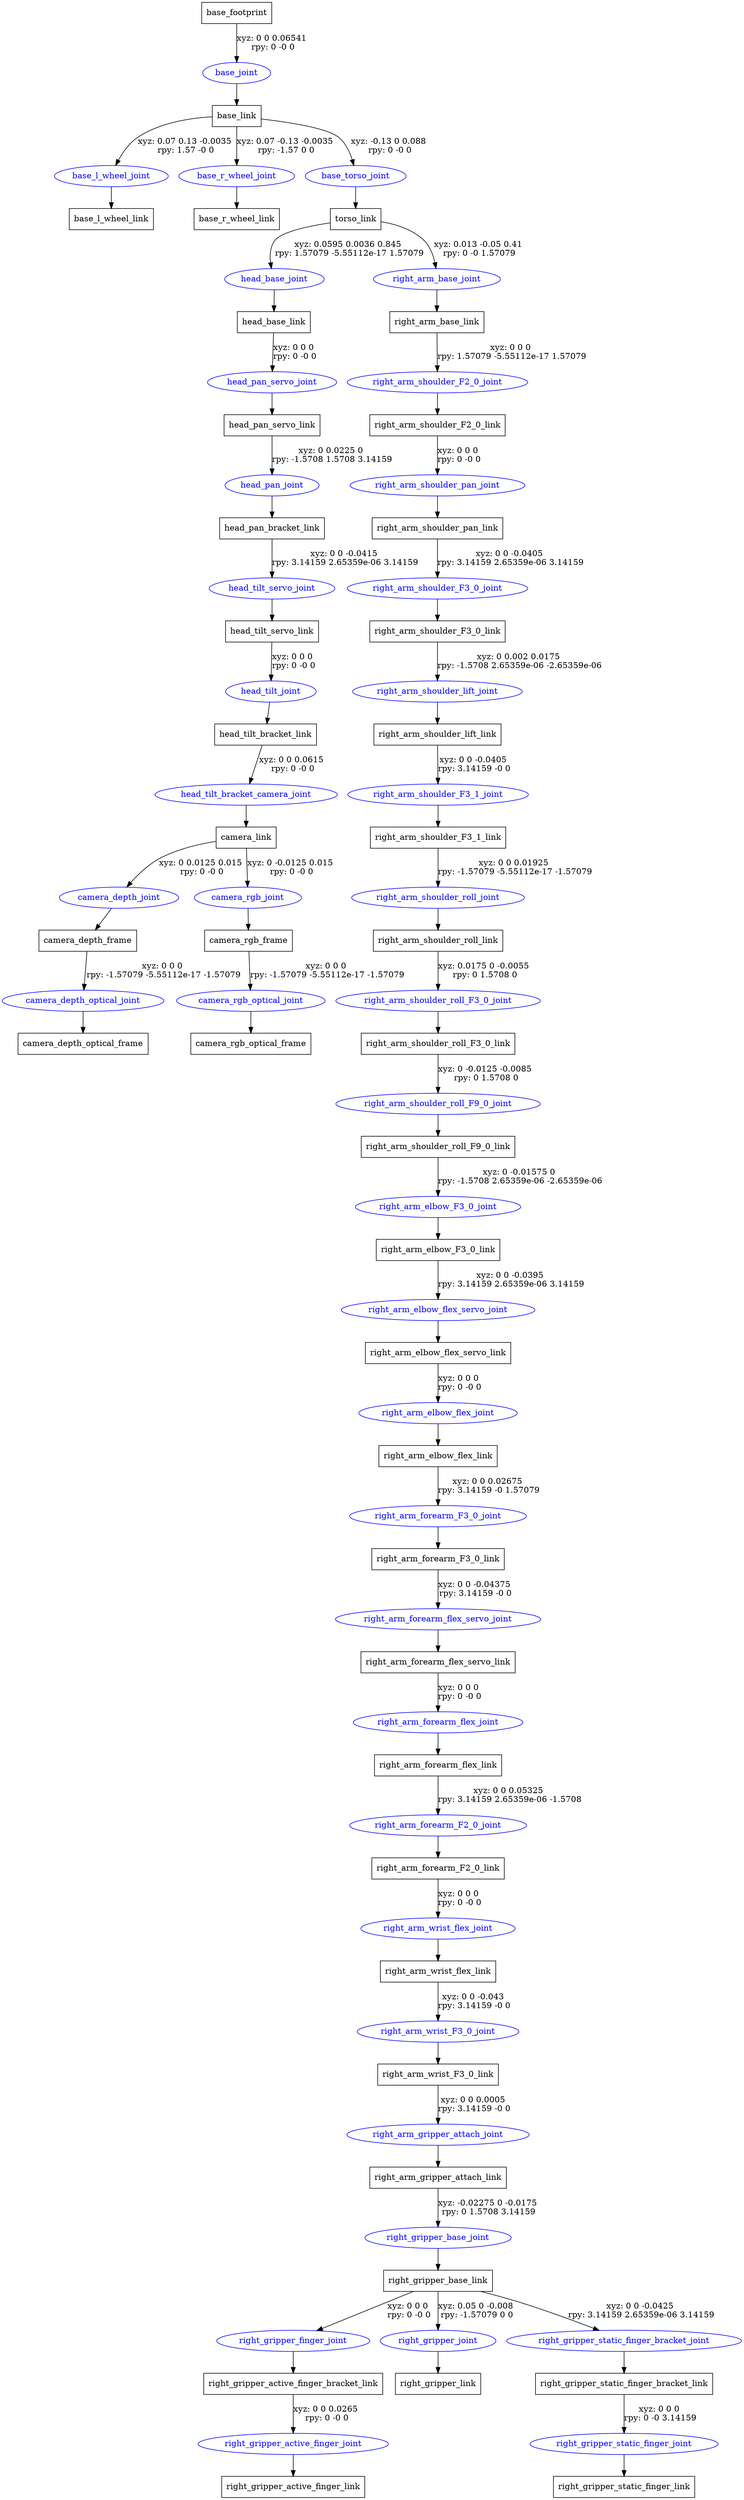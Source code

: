 digraph G {
node [shape=box];
"base_footprint" [label="base_footprint"];
"base_link" [label="base_link"];
"base_l_wheel_link" [label="base_l_wheel_link"];
"base_r_wheel_link" [label="base_r_wheel_link"];
"torso_link" [label="torso_link"];
"head_base_link" [label="head_base_link"];
"head_pan_servo_link" [label="head_pan_servo_link"];
"head_pan_bracket_link" [label="head_pan_bracket_link"];
"head_tilt_servo_link" [label="head_tilt_servo_link"];
"head_tilt_bracket_link" [label="head_tilt_bracket_link"];
"camera_link" [label="camera_link"];
"camera_depth_frame" [label="camera_depth_frame"];
"camera_depth_optical_frame" [label="camera_depth_optical_frame"];
"camera_rgb_frame" [label="camera_rgb_frame"];
"camera_rgb_optical_frame" [label="camera_rgb_optical_frame"];
"right_arm_base_link" [label="right_arm_base_link"];
"right_arm_shoulder_F2_0_link" [label="right_arm_shoulder_F2_0_link"];
"right_arm_shoulder_pan_link" [label="right_arm_shoulder_pan_link"];
"right_arm_shoulder_F3_0_link" [label="right_arm_shoulder_F3_0_link"];
"right_arm_shoulder_lift_link" [label="right_arm_shoulder_lift_link"];
"right_arm_shoulder_F3_1_link" [label="right_arm_shoulder_F3_1_link"];
"right_arm_shoulder_roll_link" [label="right_arm_shoulder_roll_link"];
"right_arm_shoulder_roll_F3_0_link" [label="right_arm_shoulder_roll_F3_0_link"];
"right_arm_shoulder_roll_F9_0_link" [label="right_arm_shoulder_roll_F9_0_link"];
"right_arm_elbow_F3_0_link" [label="right_arm_elbow_F3_0_link"];
"right_arm_elbow_flex_servo_link" [label="right_arm_elbow_flex_servo_link"];
"right_arm_elbow_flex_link" [label="right_arm_elbow_flex_link"];
"right_arm_forearm_F3_0_link" [label="right_arm_forearm_F3_0_link"];
"right_arm_forearm_flex_servo_link" [label="right_arm_forearm_flex_servo_link"];
"right_arm_forearm_flex_link" [label="right_arm_forearm_flex_link"];
"right_arm_forearm_F2_0_link" [label="right_arm_forearm_F2_0_link"];
"right_arm_wrist_flex_link" [label="right_arm_wrist_flex_link"];
"right_arm_wrist_F3_0_link" [label="right_arm_wrist_F3_0_link"];
"right_arm_gripper_attach_link" [label="right_arm_gripper_attach_link"];
"right_gripper_base_link" [label="right_gripper_base_link"];
"right_gripper_active_finger_bracket_link" [label="right_gripper_active_finger_bracket_link"];
"right_gripper_active_finger_link" [label="right_gripper_active_finger_link"];
"right_gripper_link" [label="right_gripper_link"];
"right_gripper_static_finger_bracket_link" [label="right_gripper_static_finger_bracket_link"];
"right_gripper_static_finger_link" [label="right_gripper_static_finger_link"];
node [shape=ellipse, color=blue, fontcolor=blue];
"base_footprint" -> "base_joint" [label="xyz: 0 0 0.06541 \nrpy: 0 -0 0"]
"base_joint" -> "base_link"
"base_link" -> "base_l_wheel_joint" [label="xyz: 0.07 0.13 -0.0035 \nrpy: 1.57 -0 0"]
"base_l_wheel_joint" -> "base_l_wheel_link"
"base_link" -> "base_r_wheel_joint" [label="xyz: 0.07 -0.13 -0.0035 \nrpy: -1.57 0 0"]
"base_r_wheel_joint" -> "base_r_wheel_link"
"base_link" -> "base_torso_joint" [label="xyz: -0.13 0 0.088 \nrpy: 0 -0 0"]
"base_torso_joint" -> "torso_link"
"torso_link" -> "head_base_joint" [label="xyz: 0.0595 0.0036 0.845 \nrpy: 1.57079 -5.55112e-17 1.57079"]
"head_base_joint" -> "head_base_link"
"head_base_link" -> "head_pan_servo_joint" [label="xyz: 0 0 0 \nrpy: 0 -0 0"]
"head_pan_servo_joint" -> "head_pan_servo_link"
"head_pan_servo_link" -> "head_pan_joint" [label="xyz: 0 0.0225 0 \nrpy: -1.5708 1.5708 3.14159"]
"head_pan_joint" -> "head_pan_bracket_link"
"head_pan_bracket_link" -> "head_tilt_servo_joint" [label="xyz: 0 0 -0.0415 \nrpy: 3.14159 2.65359e-06 3.14159"]
"head_tilt_servo_joint" -> "head_tilt_servo_link"
"head_tilt_servo_link" -> "head_tilt_joint" [label="xyz: 0 0 0 \nrpy: 0 -0 0"]
"head_tilt_joint" -> "head_tilt_bracket_link"
"head_tilt_bracket_link" -> "head_tilt_bracket_camera_joint" [label="xyz: 0 0 0.0615 \nrpy: 0 -0 0"]
"head_tilt_bracket_camera_joint" -> "camera_link"
"camera_link" -> "camera_depth_joint" [label="xyz: 0 0.0125 0.015 \nrpy: 0 -0 0"]
"camera_depth_joint" -> "camera_depth_frame"
"camera_depth_frame" -> "camera_depth_optical_joint" [label="xyz: 0 0 0 \nrpy: -1.57079 -5.55112e-17 -1.57079"]
"camera_depth_optical_joint" -> "camera_depth_optical_frame"
"camera_link" -> "camera_rgb_joint" [label="xyz: 0 -0.0125 0.015 \nrpy: 0 -0 0"]
"camera_rgb_joint" -> "camera_rgb_frame"
"camera_rgb_frame" -> "camera_rgb_optical_joint" [label="xyz: 0 0 0 \nrpy: -1.57079 -5.55112e-17 -1.57079"]
"camera_rgb_optical_joint" -> "camera_rgb_optical_frame"
"torso_link" -> "right_arm_base_joint" [label="xyz: 0.013 -0.05 0.41 \nrpy: 0 -0 1.57079"]
"right_arm_base_joint" -> "right_arm_base_link"
"right_arm_base_link" -> "right_arm_shoulder_F2_0_joint" [label="xyz: 0 0 0 \nrpy: 1.57079 -5.55112e-17 1.57079"]
"right_arm_shoulder_F2_0_joint" -> "right_arm_shoulder_F2_0_link"
"right_arm_shoulder_F2_0_link" -> "right_arm_shoulder_pan_joint" [label="xyz: 0 0 0 \nrpy: 0 -0 0"]
"right_arm_shoulder_pan_joint" -> "right_arm_shoulder_pan_link"
"right_arm_shoulder_pan_link" -> "right_arm_shoulder_F3_0_joint" [label="xyz: 0 0 -0.0405 \nrpy: 3.14159 2.65359e-06 3.14159"]
"right_arm_shoulder_F3_0_joint" -> "right_arm_shoulder_F3_0_link"
"right_arm_shoulder_F3_0_link" -> "right_arm_shoulder_lift_joint" [label="xyz: 0 0.002 0.0175 \nrpy: -1.5708 2.65359e-06 -2.65359e-06"]
"right_arm_shoulder_lift_joint" -> "right_arm_shoulder_lift_link"
"right_arm_shoulder_lift_link" -> "right_arm_shoulder_F3_1_joint" [label="xyz: 0 0 -0.0405 \nrpy: 3.14159 -0 0"]
"right_arm_shoulder_F3_1_joint" -> "right_arm_shoulder_F3_1_link"
"right_arm_shoulder_F3_1_link" -> "right_arm_shoulder_roll_joint" [label="xyz: 0 0 0.01925 \nrpy: -1.57079 -5.55112e-17 -1.57079"]
"right_arm_shoulder_roll_joint" -> "right_arm_shoulder_roll_link"
"right_arm_shoulder_roll_link" -> "right_arm_shoulder_roll_F3_0_joint" [label="xyz: 0.0175 0 -0.0055 \nrpy: 0 1.5708 0"]
"right_arm_shoulder_roll_F3_0_joint" -> "right_arm_shoulder_roll_F3_0_link"
"right_arm_shoulder_roll_F3_0_link" -> "right_arm_shoulder_roll_F9_0_joint" [label="xyz: 0 -0.0125 -0.0085 \nrpy: 0 1.5708 0"]
"right_arm_shoulder_roll_F9_0_joint" -> "right_arm_shoulder_roll_F9_0_link"
"right_arm_shoulder_roll_F9_0_link" -> "right_arm_elbow_F3_0_joint" [label="xyz: 0 -0.01575 0 \nrpy: -1.5708 2.65359e-06 -2.65359e-06"]
"right_arm_elbow_F3_0_joint" -> "right_arm_elbow_F3_0_link"
"right_arm_elbow_F3_0_link" -> "right_arm_elbow_flex_servo_joint" [label="xyz: 0 0 -0.0395 \nrpy: 3.14159 2.65359e-06 3.14159"]
"right_arm_elbow_flex_servo_joint" -> "right_arm_elbow_flex_servo_link"
"right_arm_elbow_flex_servo_link" -> "right_arm_elbow_flex_joint" [label="xyz: 0 0 0 \nrpy: 0 -0 0"]
"right_arm_elbow_flex_joint" -> "right_arm_elbow_flex_link"
"right_arm_elbow_flex_link" -> "right_arm_forearm_F3_0_joint" [label="xyz: 0 0 0.02675 \nrpy: 3.14159 -0 1.57079"]
"right_arm_forearm_F3_0_joint" -> "right_arm_forearm_F3_0_link"
"right_arm_forearm_F3_0_link" -> "right_arm_forearm_flex_servo_joint" [label="xyz: 0 0 -0.04375 \nrpy: 3.14159 -0 0"]
"right_arm_forearm_flex_servo_joint" -> "right_arm_forearm_flex_servo_link"
"right_arm_forearm_flex_servo_link" -> "right_arm_forearm_flex_joint" [label="xyz: 0 0 0 \nrpy: 0 -0 0"]
"right_arm_forearm_flex_joint" -> "right_arm_forearm_flex_link"
"right_arm_forearm_flex_link" -> "right_arm_forearm_F2_0_joint" [label="xyz: 0 0 0.05325 \nrpy: 3.14159 2.65359e-06 -1.5708"]
"right_arm_forearm_F2_0_joint" -> "right_arm_forearm_F2_0_link"
"right_arm_forearm_F2_0_link" -> "right_arm_wrist_flex_joint" [label="xyz: 0 0 0 \nrpy: 0 -0 0"]
"right_arm_wrist_flex_joint" -> "right_arm_wrist_flex_link"
"right_arm_wrist_flex_link" -> "right_arm_wrist_F3_0_joint" [label="xyz: 0 0 -0.043 \nrpy: 3.14159 -0 0"]
"right_arm_wrist_F3_0_joint" -> "right_arm_wrist_F3_0_link"
"right_arm_wrist_F3_0_link" -> "right_arm_gripper_attach_joint" [label="xyz: 0 0 0.0005 \nrpy: 3.14159 -0 0"]
"right_arm_gripper_attach_joint" -> "right_arm_gripper_attach_link"
"right_arm_gripper_attach_link" -> "right_gripper_base_joint" [label="xyz: -0.02275 0 -0.0175 \nrpy: 0 1.5708 3.14159"]
"right_gripper_base_joint" -> "right_gripper_base_link"
"right_gripper_base_link" -> "right_gripper_finger_joint" [label="xyz: 0 0 0 \nrpy: 0 -0 0"]
"right_gripper_finger_joint" -> "right_gripper_active_finger_bracket_link"
"right_gripper_active_finger_bracket_link" -> "right_gripper_active_finger_joint" [label="xyz: 0 0 0.0265 \nrpy: 0 -0 0"]
"right_gripper_active_finger_joint" -> "right_gripper_active_finger_link"
"right_gripper_base_link" -> "right_gripper_joint" [label="xyz: 0.05 0 -0.008 \nrpy: -1.57079 0 0"]
"right_gripper_joint" -> "right_gripper_link"
"right_gripper_base_link" -> "right_gripper_static_finger_bracket_joint" [label="xyz: 0 0 -0.0425 \nrpy: 3.14159 2.65359e-06 3.14159"]
"right_gripper_static_finger_bracket_joint" -> "right_gripper_static_finger_bracket_link"
"right_gripper_static_finger_bracket_link" -> "right_gripper_static_finger_joint" [label="xyz: 0 0 0 \nrpy: 0 -0 3.14159"]
"right_gripper_static_finger_joint" -> "right_gripper_static_finger_link"
}
